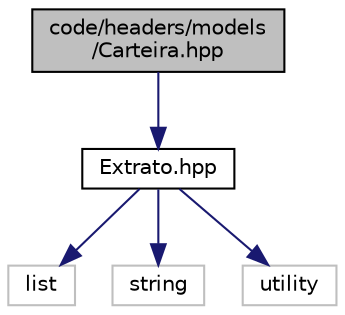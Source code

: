 digraph "code/headers/models/Carteira.hpp"
{
 // LATEX_PDF_SIZE
  edge [fontname="Helvetica",fontsize="10",labelfontname="Helvetica",labelfontsize="10"];
  node [fontname="Helvetica",fontsize="10",shape=record];
  Node1 [label="code/headers/models\l/Carteira.hpp",height=0.2,width=0.4,color="black", fillcolor="grey75", style="filled", fontcolor="black",tooltip="Definição da classe Carteira."];
  Node1 -> Node2 [color="midnightblue",fontsize="10",style="solid",fontname="Helvetica"];
  Node2 [label="Extrato.hpp",height=0.2,width=0.4,color="black", fillcolor="white", style="filled",URL="$code_2headers_2models_2Extrato_8hpp.html",tooltip="Definição da classe Extrato."];
  Node2 -> Node3 [color="midnightblue",fontsize="10",style="solid",fontname="Helvetica"];
  Node3 [label="list",height=0.2,width=0.4,color="grey75", fillcolor="white", style="filled",tooltip=" "];
  Node2 -> Node4 [color="midnightblue",fontsize="10",style="solid",fontname="Helvetica"];
  Node4 [label="string",height=0.2,width=0.4,color="grey75", fillcolor="white", style="filled",tooltip=" "];
  Node2 -> Node5 [color="midnightblue",fontsize="10",style="solid",fontname="Helvetica"];
  Node5 [label="utility",height=0.2,width=0.4,color="grey75", fillcolor="white", style="filled",tooltip=" "];
}
